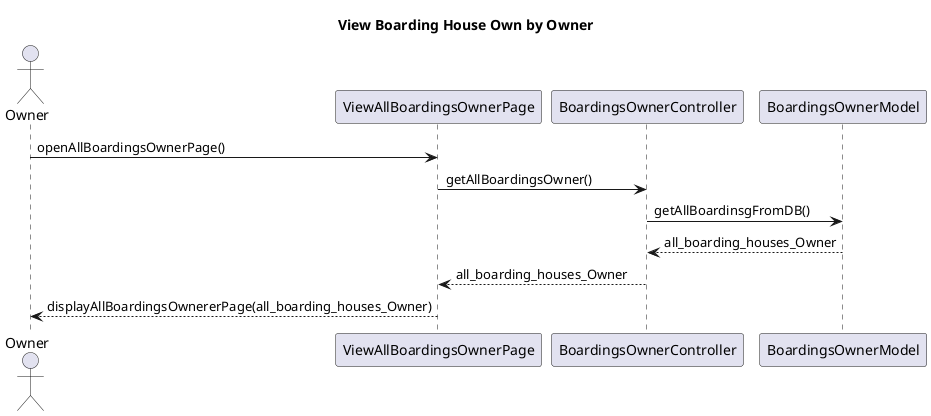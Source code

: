 @startuml
title View Boarding House Own by Owner
actor Owner as act
participant ViewAllBoardingsOwnerPage as view
participant BoardingsOwnerController as ctrl
participant BoardingsOwnerModel as model

act -> view: openAllBoardingsOwnerPage()
view -> ctrl: getAllBoardingsOwner()
ctrl -> model: getAllBoardinsgFromDB()
ctrl <-- model: all_boarding_houses_Owner
view <-- ctrl: all_boarding_houses_Owner
act <-- view: displayAllBoardingsOwnererPage(all_boarding_houses_Owner)

@enduml
